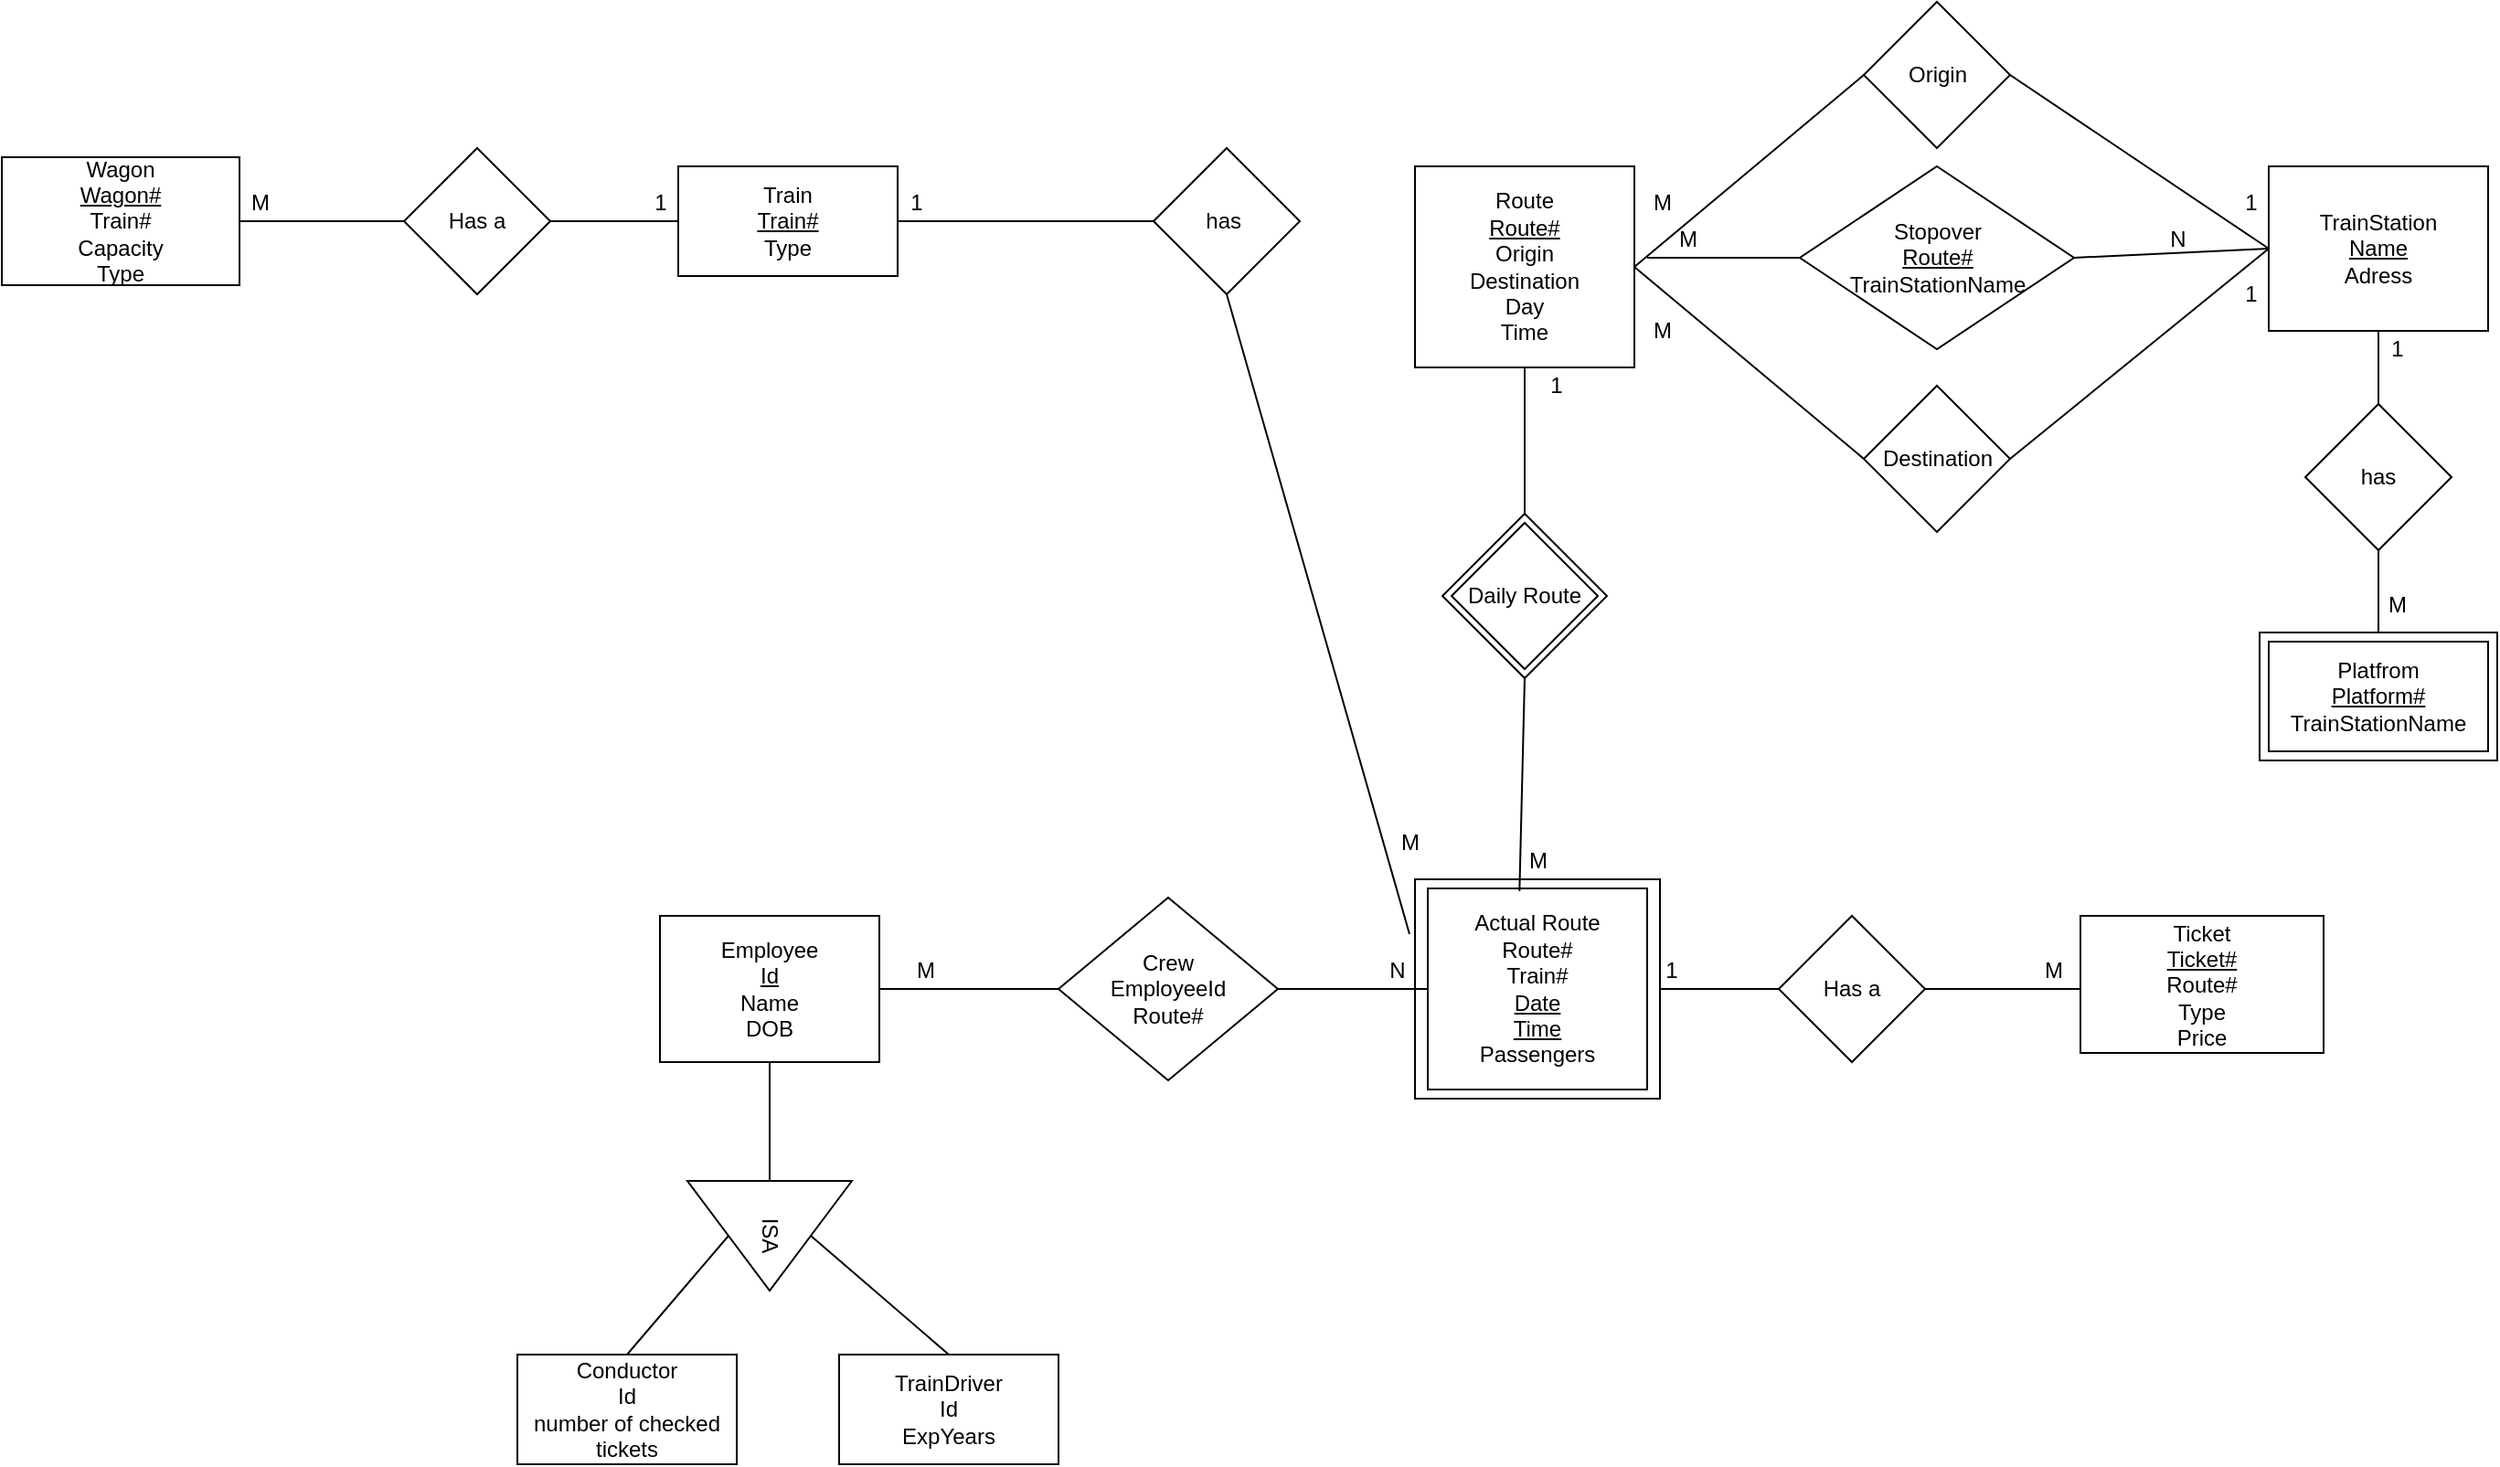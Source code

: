 <mxfile version="14.8.0" type="device"><diagram id="83ZNN7-GBTa95kP6QYWY" name="Page-1"><mxGraphModel dx="1865" dy="489" grid="1" gridSize="10" guides="1" tooltips="1" connect="1" arrows="1" fold="1" page="1" pageScale="1" pageWidth="827" pageHeight="1169" math="0" shadow="0"><root><mxCell id="0"/><mxCell id="1" parent="0"/><mxCell id="idTVIgFKPAbjr9WDwj8q-10" value="" style="rounded=0;whiteSpace=wrap;html=1;" parent="1" vertex="1"><mxGeometry x="665" y="345" width="130" height="70" as="geometry"/></mxCell><mxCell id="idTVIgFKPAbjr9WDwj8q-5" value="Platfrom&lt;br&gt;&lt;u&gt;Platform#&lt;/u&gt;&lt;br&gt;TrainStationName" style="rounded=0;whiteSpace=wrap;html=1;" parent="1" vertex="1"><mxGeometry x="670" y="350" width="120" height="60" as="geometry"/></mxCell><mxCell id="idTVIgFKPAbjr9WDwj8q-7" value="" style="rounded=0;whiteSpace=wrap;html=1;" parent="1" vertex="1"><mxGeometry x="203" y="480" width="134" height="120" as="geometry"/></mxCell><mxCell id="idTVIgFKPAbjr9WDwj8q-1" value="Train&lt;br&gt;&lt;u&gt;Train#&lt;br&gt;&lt;/u&gt;Type" style="rounded=0;whiteSpace=wrap;html=1;" parent="1" vertex="1"><mxGeometry x="-200" y="90" width="120" height="60" as="geometry"/></mxCell><mxCell id="idTVIgFKPAbjr9WDwj8q-2" value="TrainStation&lt;br&gt;&lt;u&gt;Name&lt;/u&gt;&lt;br&gt;Adress" style="rounded=0;whiteSpace=wrap;html=1;" parent="1" vertex="1"><mxGeometry x="670" y="90" width="120" height="90" as="geometry"/></mxCell><mxCell id="idTVIgFKPAbjr9WDwj8q-4" value="Actual Route&lt;br&gt;&lt;div&gt;Route#&lt;br&gt;Train#&lt;/div&gt;&lt;u&gt;Date&lt;br&gt;Time&lt;/u&gt;&lt;br&gt;Passengers" style="rounded=0;whiteSpace=wrap;html=1;" parent="1" vertex="1"><mxGeometry x="210" y="485" width="120" height="110" as="geometry"/></mxCell><mxCell id="idTVIgFKPAbjr9WDwj8q-6" value="Route&lt;br&gt;&lt;u&gt;Route#&lt;br&gt;&lt;/u&gt;Origin&lt;br&gt;Destination&lt;br&gt;Day&lt;br&gt;Time" style="rounded=0;whiteSpace=wrap;html=1;" parent="1" vertex="1"><mxGeometry x="203" y="90" width="120" height="110" as="geometry"/></mxCell><mxCell id="idTVIgFKPAbjr9WDwj8q-8" value="" style="rhombus;whiteSpace=wrap;html=1;" parent="1" vertex="1"><mxGeometry x="218" y="280" width="90" height="90" as="geometry"/></mxCell><mxCell id="idTVIgFKPAbjr9WDwj8q-9" value="has" style="rhombus;whiteSpace=wrap;html=1;" parent="1" vertex="1"><mxGeometry x="690" y="220" width="80" height="80" as="geometry"/></mxCell><mxCell id="idTVIgFKPAbjr9WDwj8q-11" value="" style="endArrow=none;html=1;entryX=0.5;entryY=1;entryDx=0;entryDy=0;" parent="1" target="idTVIgFKPAbjr9WDwj8q-2" edge="1"><mxGeometry width="50" height="50" relative="1" as="geometry"><mxPoint x="730" y="220" as="sourcePoint"/><mxPoint x="460" y="240" as="targetPoint"/></mxGeometry></mxCell><mxCell id="idTVIgFKPAbjr9WDwj8q-12" value="" style="endArrow=none;html=1;entryX=0.5;entryY=1;entryDx=0;entryDy=0;exitX=0.5;exitY=0;exitDx=0;exitDy=0;" parent="1" source="idTVIgFKPAbjr9WDwj8q-10" target="idTVIgFKPAbjr9WDwj8q-9" edge="1"><mxGeometry width="50" height="50" relative="1" as="geometry"><mxPoint x="410" y="290" as="sourcePoint"/><mxPoint x="460" y="240" as="targetPoint"/></mxGeometry></mxCell><mxCell id="idTVIgFKPAbjr9WDwj8q-13" value="Origin" style="rhombus;whiteSpace=wrap;html=1;" parent="1" vertex="1"><mxGeometry x="448.5" width="80" height="80" as="geometry"/></mxCell><mxCell id="idTVIgFKPAbjr9WDwj8q-14" value="Destination" style="rhombus;whiteSpace=wrap;html=1;" parent="1" vertex="1"><mxGeometry x="448.5" y="210" width="80" height="80" as="geometry"/></mxCell><mxCell id="idTVIgFKPAbjr9WDwj8q-15" value="Stopover&lt;br&gt;&lt;u&gt;Route#&lt;/u&gt;&lt;br&gt;TrainStationName" style="rhombus;whiteSpace=wrap;html=1;" parent="1" vertex="1"><mxGeometry x="413.5" y="90" width="150" height="100" as="geometry"/></mxCell><mxCell id="idTVIgFKPAbjr9WDwj8q-16" value="" style="endArrow=none;html=1;entryX=0;entryY=0.5;entryDx=0;entryDy=0;exitX=1;exitY=0.5;exitDx=0;exitDy=0;" parent="1" source="idTVIgFKPAbjr9WDwj8q-13" target="idTVIgFKPAbjr9WDwj8q-2" edge="1"><mxGeometry width="50" height="50" relative="1" as="geometry"><mxPoint x="270" y="230" as="sourcePoint"/><mxPoint x="320" y="180" as="targetPoint"/></mxGeometry></mxCell><mxCell id="idTVIgFKPAbjr9WDwj8q-17" value="" style="endArrow=none;html=1;entryX=0;entryY=0.5;entryDx=0;entryDy=0;exitX=1;exitY=0.5;exitDx=0;exitDy=0;" parent="1" source="idTVIgFKPAbjr9WDwj8q-6" target="idTVIgFKPAbjr9WDwj8q-13" edge="1"><mxGeometry width="50" height="50" relative="1" as="geometry"><mxPoint x="270" y="230" as="sourcePoint"/><mxPoint x="320" y="180" as="targetPoint"/></mxGeometry></mxCell><mxCell id="idTVIgFKPAbjr9WDwj8q-18" value="" style="endArrow=none;html=1;entryX=0;entryY=0.5;entryDx=0;entryDy=0;" parent="1" target="idTVIgFKPAbjr9WDwj8q-15" edge="1"><mxGeometry width="50" height="50" relative="1" as="geometry"><mxPoint x="330" y="140" as="sourcePoint"/><mxPoint x="320" y="180" as="targetPoint"/></mxGeometry></mxCell><mxCell id="idTVIgFKPAbjr9WDwj8q-19" value="" style="endArrow=none;html=1;entryX=0;entryY=0.5;entryDx=0;entryDy=0;exitX=1;exitY=0.5;exitDx=0;exitDy=0;" parent="1" source="idTVIgFKPAbjr9WDwj8q-6" target="idTVIgFKPAbjr9WDwj8q-14" edge="1"><mxGeometry width="50" height="50" relative="1" as="geometry"><mxPoint x="270" y="230" as="sourcePoint"/><mxPoint x="320" y="180" as="targetPoint"/></mxGeometry></mxCell><mxCell id="idTVIgFKPAbjr9WDwj8q-20" value="" style="endArrow=none;html=1;entryX=0;entryY=0.5;entryDx=0;entryDy=0;exitX=1;exitY=0.5;exitDx=0;exitDy=0;" parent="1" source="idTVIgFKPAbjr9WDwj8q-15" target="idTVIgFKPAbjr9WDwj8q-2" edge="1"><mxGeometry width="50" height="50" relative="1" as="geometry"><mxPoint x="270" y="230" as="sourcePoint"/><mxPoint x="320" y="180" as="targetPoint"/></mxGeometry></mxCell><mxCell id="idTVIgFKPAbjr9WDwj8q-21" value="" style="endArrow=none;html=1;entryX=0;entryY=0.5;entryDx=0;entryDy=0;exitX=1;exitY=0.5;exitDx=0;exitDy=0;" parent="1" source="idTVIgFKPAbjr9WDwj8q-14" target="idTVIgFKPAbjr9WDwj8q-2" edge="1"><mxGeometry width="50" height="50" relative="1" as="geometry"><mxPoint x="270" y="230" as="sourcePoint"/><mxPoint x="320" y="180" as="targetPoint"/></mxGeometry></mxCell><mxCell id="idTVIgFKPAbjr9WDwj8q-22" value="1" style="text;html=1;align=center;verticalAlign=middle;resizable=0;points=[];autosize=1;strokeColor=none;" parent="1" vertex="1"><mxGeometry x="650" y="100" width="20" height="20" as="geometry"/></mxCell><mxCell id="idTVIgFKPAbjr9WDwj8q-23" value="M" style="text;html=1;align=center;verticalAlign=middle;resizable=0;points=[];autosize=1;strokeColor=none;" parent="1" vertex="1"><mxGeometry x="323" y="100" width="30" height="20" as="geometry"/></mxCell><mxCell id="idTVIgFKPAbjr9WDwj8q-24" value="M" style="text;html=1;align=center;verticalAlign=middle;resizable=0;points=[];autosize=1;strokeColor=none;" parent="1" vertex="1"><mxGeometry x="323" y="170" width="30" height="20" as="geometry"/></mxCell><mxCell id="idTVIgFKPAbjr9WDwj8q-25" value="1" style="text;html=1;align=center;verticalAlign=middle;resizable=0;points=[];autosize=1;strokeColor=none;" parent="1" vertex="1"><mxGeometry x="650" y="150" width="20" height="20" as="geometry"/></mxCell><mxCell id="idTVIgFKPAbjr9WDwj8q-29" value="N" style="text;html=1;align=center;verticalAlign=middle;resizable=0;points=[];autosize=1;strokeColor=none;" parent="1" vertex="1"><mxGeometry x="610" y="120" width="20" height="20" as="geometry"/></mxCell><mxCell id="idTVIgFKPAbjr9WDwj8q-30" value="M" style="text;html=1;align=center;verticalAlign=middle;resizable=0;points=[];autosize=1;strokeColor=none;" parent="1" vertex="1"><mxGeometry x="337" y="120" width="30" height="20" as="geometry"/></mxCell><mxCell id="idTVIgFKPAbjr9WDwj8q-31" value="Daily Route" style="rhombus;whiteSpace=wrap;html=1;" parent="1" vertex="1"><mxGeometry x="223" y="285" width="80" height="80" as="geometry"/></mxCell><mxCell id="idTVIgFKPAbjr9WDwj8q-32" value="" style="endArrow=none;html=1;entryX=0.5;entryY=1;entryDx=0;entryDy=0;" parent="1" target="idTVIgFKPAbjr9WDwj8q-6" edge="1"><mxGeometry width="50" height="50" relative="1" as="geometry"><mxPoint x="263" y="280" as="sourcePoint"/><mxPoint x="320" y="350" as="targetPoint"/></mxGeometry></mxCell><mxCell id="idTVIgFKPAbjr9WDwj8q-33" value="" style="endArrow=none;html=1;entryX=0.5;entryY=1;entryDx=0;entryDy=0;exitX=0.418;exitY=0.013;exitDx=0;exitDy=0;exitPerimeter=0;" parent="1" source="idTVIgFKPAbjr9WDwj8q-4" target="idTVIgFKPAbjr9WDwj8q-8" edge="1"><mxGeometry width="50" height="50" relative="1" as="geometry"><mxPoint x="270" y="400" as="sourcePoint"/><mxPoint x="320" y="350" as="targetPoint"/></mxGeometry></mxCell><mxCell id="idTVIgFKPAbjr9WDwj8q-34" value="1" style="text;html=1;align=center;verticalAlign=middle;resizable=0;points=[];autosize=1;strokeColor=none;" parent="1" vertex="1"><mxGeometry x="270" y="200" width="20" height="20" as="geometry"/></mxCell><mxCell id="idTVIgFKPAbjr9WDwj8q-35" value="M" style="text;html=1;align=center;verticalAlign=middle;resizable=0;points=[];autosize=1;strokeColor=none;" parent="1" vertex="1"><mxGeometry x="255" y="460" width="30" height="20" as="geometry"/></mxCell><mxCell id="idTVIgFKPAbjr9WDwj8q-36" value="Wagon&lt;br&gt;&lt;div&gt;&lt;u&gt;Wagon#&lt;/u&gt;&lt;/div&gt;&lt;div&gt;&lt;/div&gt;Train#&lt;br&gt;Capacity&lt;br&gt;Type" style="rounded=0;whiteSpace=wrap;html=1;" parent="1" vertex="1"><mxGeometry x="-570" y="85" width="130" height="70" as="geometry"/></mxCell><mxCell id="idTVIgFKPAbjr9WDwj8q-43" value="Employee&lt;br&gt;&lt;div&gt;&lt;u&gt;Id&lt;br&gt;&lt;/u&gt;&lt;/div&gt;&lt;div&gt;&lt;/div&gt;Name&lt;br&gt;DOB" style="rounded=0;whiteSpace=wrap;html=1;" parent="1" vertex="1"><mxGeometry x="-210" y="500" width="120" height="80" as="geometry"/></mxCell><mxCell id="idTVIgFKPAbjr9WDwj8q-44" value="ISA" style="triangle;whiteSpace=wrap;html=1;rotation=90;" parent="1" vertex="1"><mxGeometry x="-180" y="630" width="60" height="90" as="geometry"/></mxCell><mxCell id="idTVIgFKPAbjr9WDwj8q-45" value="Conductor&lt;br&gt;&lt;div&gt;Id&lt;/div&gt;&lt;div&gt;number of checked tickets&lt;u&gt;&lt;br&gt;&lt;/u&gt;&lt;/div&gt;" style="rounded=0;whiteSpace=wrap;html=1;" parent="1" vertex="1"><mxGeometry x="-288" y="740" width="120" height="60" as="geometry"/></mxCell><mxCell id="idTVIgFKPAbjr9WDwj8q-46" value="TrainDriver&lt;br&gt;Id&lt;br&gt;ExpYears" style="rounded=0;whiteSpace=wrap;html=1;" parent="1" vertex="1"><mxGeometry x="-112" y="740" width="120" height="60" as="geometry"/></mxCell><mxCell id="idTVIgFKPAbjr9WDwj8q-48" value="" style="endArrow=none;html=1;entryX=0.5;entryY=1;entryDx=0;entryDy=0;exitX=0.5;exitY=0;exitDx=0;exitDy=0;" parent="1" source="idTVIgFKPAbjr9WDwj8q-45" target="idTVIgFKPAbjr9WDwj8q-44" edge="1"><mxGeometry width="50" height="50" relative="1" as="geometry"><mxPoint x="-432" y="640" as="sourcePoint"/><mxPoint x="-382" y="590" as="targetPoint"/></mxGeometry></mxCell><mxCell id="idTVIgFKPAbjr9WDwj8q-49" value="" style="endArrow=none;html=1;entryX=0.5;entryY=0;entryDx=0;entryDy=0;exitX=0.5;exitY=0;exitDx=0;exitDy=0;" parent="1" source="idTVIgFKPAbjr9WDwj8q-46" target="idTVIgFKPAbjr9WDwj8q-44" edge="1"><mxGeometry width="50" height="50" relative="1" as="geometry"><mxPoint x="-432" y="640" as="sourcePoint"/><mxPoint x="-382" y="590" as="targetPoint"/></mxGeometry></mxCell><mxCell id="idTVIgFKPAbjr9WDwj8q-50" value="Has a" style="rhombus;whiteSpace=wrap;html=1;" parent="1" vertex="1"><mxGeometry x="-350" y="80" width="80" height="80" as="geometry"/></mxCell><mxCell id="idTVIgFKPAbjr9WDwj8q-53" value="" style="endArrow=none;html=1;entryX=0;entryY=0.5;entryDx=0;entryDy=0;exitX=1;exitY=0.5;exitDx=0;exitDy=0;" parent="1" source="idTVIgFKPAbjr9WDwj8q-50" target="idTVIgFKPAbjr9WDwj8q-1" edge="1"><mxGeometry width="50" height="50" relative="1" as="geometry"><mxPoint x="30" y="430" as="sourcePoint"/><mxPoint x="80" y="380" as="targetPoint"/></mxGeometry></mxCell><mxCell id="idTVIgFKPAbjr9WDwj8q-54" value="" style="endArrow=none;html=1;entryX=0;entryY=0.5;entryDx=0;entryDy=0;exitX=1;exitY=0.5;exitDx=0;exitDy=0;" parent="1" source="idTVIgFKPAbjr9WDwj8q-36" target="idTVIgFKPAbjr9WDwj8q-50" edge="1"><mxGeometry width="50" height="50" relative="1" as="geometry"><mxPoint x="30" y="430" as="sourcePoint"/><mxPoint x="80" y="380" as="targetPoint"/></mxGeometry></mxCell><mxCell id="idTVIgFKPAbjr9WDwj8q-55" value="has&amp;nbsp;" style="rhombus;whiteSpace=wrap;html=1;" parent="1" vertex="1"><mxGeometry x="60" y="80" width="80" height="80" as="geometry"/></mxCell><mxCell id="idTVIgFKPAbjr9WDwj8q-56" value="" style="endArrow=none;html=1;entryX=1;entryY=0.5;entryDx=0;entryDy=0;exitX=0;exitY=0.5;exitDx=0;exitDy=0;" parent="1" source="idTVIgFKPAbjr9WDwj8q-55" target="idTVIgFKPAbjr9WDwj8q-1" edge="1"><mxGeometry width="50" height="50" relative="1" as="geometry"><mxPoint x="10" y="120" as="sourcePoint"/><mxPoint x="220" y="390" as="targetPoint"/></mxGeometry></mxCell><mxCell id="idTVIgFKPAbjr9WDwj8q-57" value="" style="endArrow=none;html=1;entryX=0.5;entryY=1;entryDx=0;entryDy=0;" parent="1" target="idTVIgFKPAbjr9WDwj8q-55" edge="1"><mxGeometry width="50" height="50" relative="1" as="geometry"><mxPoint x="200" y="510" as="sourcePoint"/><mxPoint x="280" y="390" as="targetPoint"/></mxGeometry></mxCell><mxCell id="idTVIgFKPAbjr9WDwj8q-58" value="1" style="text;html=1;align=center;verticalAlign=middle;resizable=0;points=[];autosize=1;strokeColor=none;" parent="1" vertex="1"><mxGeometry x="-80" y="100" width="20" height="20" as="geometry"/></mxCell><mxCell id="idTVIgFKPAbjr9WDwj8q-59" value="M" style="text;html=1;align=center;verticalAlign=middle;resizable=0;points=[];autosize=1;strokeColor=none;" parent="1" vertex="1"><mxGeometry x="185" y="450" width="30" height="20" as="geometry"/></mxCell><mxCell id="idTVIgFKPAbjr9WDwj8q-60" value="Crew&lt;br&gt;EmployeeId&lt;br&gt;Route#" style="rhombus;whiteSpace=wrap;html=1;" parent="1" vertex="1"><mxGeometry x="8" y="490" width="120" height="100" as="geometry"/></mxCell><mxCell id="idTVIgFKPAbjr9WDwj8q-61" value="" style="endArrow=none;html=1;exitX=0;exitY=0.5;exitDx=0;exitDy=0;entryX=1;entryY=0.5;entryDx=0;entryDy=0;" parent="1" source="idTVIgFKPAbjr9WDwj8q-60" target="idTVIgFKPAbjr9WDwj8q-43" edge="1"><mxGeometry width="50" height="50" relative="1" as="geometry"><mxPoint x="-20" y="520" as="sourcePoint"/><mxPoint x="-80" y="510" as="targetPoint"/></mxGeometry></mxCell><mxCell id="idTVIgFKPAbjr9WDwj8q-62" value="" style="endArrow=none;html=1;entryX=1;entryY=0.5;entryDx=0;entryDy=0;exitX=0;exitY=0.5;exitDx=0;exitDy=0;" parent="1" source="idTVIgFKPAbjr9WDwj8q-4" target="idTVIgFKPAbjr9WDwj8q-60" edge="1"><mxGeometry width="50" height="50" relative="1" as="geometry"><mxPoint x="230" y="440" as="sourcePoint"/><mxPoint x="280" y="390" as="targetPoint"/></mxGeometry></mxCell><mxCell id="idTVIgFKPAbjr9WDwj8q-64" value="Ticket&lt;br&gt;&lt;div&gt;&lt;u&gt;Ticket#&lt;/u&gt;&lt;/div&gt;&lt;div&gt;&lt;/div&gt;Route#&lt;br&gt;Type&lt;br&gt;Price" style="rounded=0;whiteSpace=wrap;html=1;" parent="1" vertex="1"><mxGeometry x="567" y="500" width="133" height="75" as="geometry"/></mxCell><mxCell id="idTVIgFKPAbjr9WDwj8q-65" value="Has a" style="rhombus;whiteSpace=wrap;html=1;" parent="1" vertex="1"><mxGeometry x="402" y="500" width="80" height="80" as="geometry"/></mxCell><mxCell id="idTVIgFKPAbjr9WDwj8q-66" value="" style="endArrow=none;html=1;entryX=0;entryY=0.5;entryDx=0;entryDy=0;" parent="1" target="idTVIgFKPAbjr9WDwj8q-65" edge="1"><mxGeometry width="50" height="50" relative="1" as="geometry"><mxPoint x="337" y="540" as="sourcePoint"/><mxPoint x="217" y="390" as="targetPoint"/></mxGeometry></mxCell><mxCell id="idTVIgFKPAbjr9WDwj8q-67" value="" style="endArrow=none;html=1;exitX=1;exitY=0.5;exitDx=0;exitDy=0;" parent="1" source="idTVIgFKPAbjr9WDwj8q-65" edge="1"><mxGeometry width="50" height="50" relative="1" as="geometry"><mxPoint x="487" y="540" as="sourcePoint"/><mxPoint x="567" y="540" as="targetPoint"/></mxGeometry></mxCell><mxCell id="idTVIgFKPAbjr9WDwj8q-69" value="M" style="text;html=1;align=center;verticalAlign=middle;resizable=0;points=[];autosize=1;strokeColor=none;" parent="1" vertex="1"><mxGeometry x="-80" y="520" width="30" height="20" as="geometry"/></mxCell><mxCell id="idTVIgFKPAbjr9WDwj8q-70" value="N" style="text;html=1;align=center;verticalAlign=middle;resizable=0;points=[];autosize=1;strokeColor=none;" parent="1" vertex="1"><mxGeometry x="183" y="520" width="20" height="20" as="geometry"/></mxCell><mxCell id="idTVIgFKPAbjr9WDwj8q-71" value="1" style="text;html=1;align=center;verticalAlign=middle;resizable=0;points=[];autosize=1;strokeColor=none;" parent="1" vertex="1"><mxGeometry x="333" y="520" width="20" height="20" as="geometry"/></mxCell><mxCell id="idTVIgFKPAbjr9WDwj8q-72" value="M" style="text;html=1;align=center;verticalAlign=middle;resizable=0;points=[];autosize=1;strokeColor=none;" parent="1" vertex="1"><mxGeometry x="537" y="520" width="30" height="20" as="geometry"/></mxCell><mxCell id="idTVIgFKPAbjr9WDwj8q-73" value="1" style="text;html=1;align=center;verticalAlign=middle;resizable=0;points=[];autosize=1;strokeColor=none;" parent="1" vertex="1"><mxGeometry x="-220" y="100" width="20" height="20" as="geometry"/></mxCell><mxCell id="idTVIgFKPAbjr9WDwj8q-74" value="M" style="text;html=1;align=center;verticalAlign=middle;resizable=0;points=[];autosize=1;strokeColor=none;" parent="1" vertex="1"><mxGeometry x="-444" y="100" width="30" height="20" as="geometry"/></mxCell><mxCell id="idTVIgFKPAbjr9WDwj8q-75" value="1" style="text;html=1;align=center;verticalAlign=middle;resizable=0;points=[];autosize=1;strokeColor=none;" parent="1" vertex="1"><mxGeometry x="730" y="180" width="20" height="20" as="geometry"/></mxCell><mxCell id="idTVIgFKPAbjr9WDwj8q-76" value="M" style="text;html=1;align=center;verticalAlign=middle;resizable=0;points=[];autosize=1;strokeColor=none;" parent="1" vertex="1"><mxGeometry x="725" y="320" width="30" height="20" as="geometry"/></mxCell><mxCell id="L49Fw0JeMQ3wjgsfBJLO-2" value="" style="endArrow=none;html=1;entryX=0.5;entryY=1;entryDx=0;entryDy=0;" parent="1" source="idTVIgFKPAbjr9WDwj8q-44" target="idTVIgFKPAbjr9WDwj8q-43" edge="1"><mxGeometry width="50" height="50" relative="1" as="geometry"><mxPoint x="-370" y="610" as="sourcePoint"/><mxPoint x="-320" y="560" as="targetPoint"/></mxGeometry></mxCell></root></mxGraphModel></diagram></mxfile>